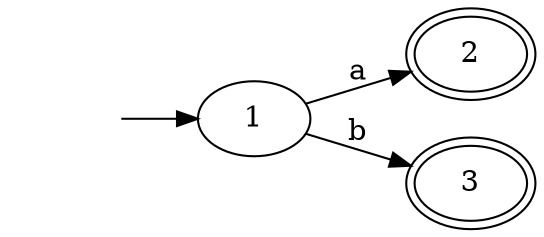 digraph {
	graph [rankdir=LR]
	inicio [label="" shape=none]
	1
	inicio -> 1
	1
	1 -> 2 [label=a]
	1 -> 3 [label=b]
	2 [peripheries=2]
	3 [peripheries=2]
}
